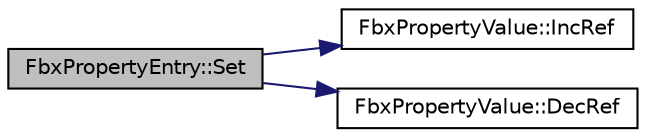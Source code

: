 digraph "FbxPropertyEntry::Set"
{
  edge [fontname="Helvetica",fontsize="10",labelfontname="Helvetica",labelfontsize="10"];
  node [fontname="Helvetica",fontsize="10",shape=record];
  rankdir="LR";
  Node58 [label="FbxPropertyEntry::Set",height=0.2,width=0.4,color="black", fillcolor="grey75", style="filled", fontcolor="black"];
  Node58 -> Node59 [color="midnightblue",fontsize="10",style="solid",fontname="Helvetica"];
  Node59 [label="FbxPropertyValue::IncRef",height=0.2,width=0.4,color="black", fillcolor="white", style="filled",URL="$class_fbx_property_value.html#a2941cded4b8794c26d25019c08710cee"];
  Node58 -> Node60 [color="midnightblue",fontsize="10",style="solid",fontname="Helvetica"];
  Node60 [label="FbxPropertyValue::DecRef",height=0.2,width=0.4,color="black", fillcolor="white", style="filled",URL="$class_fbx_property_value.html#aacad1c8e1f83bf48b784ea1873442156"];
}
